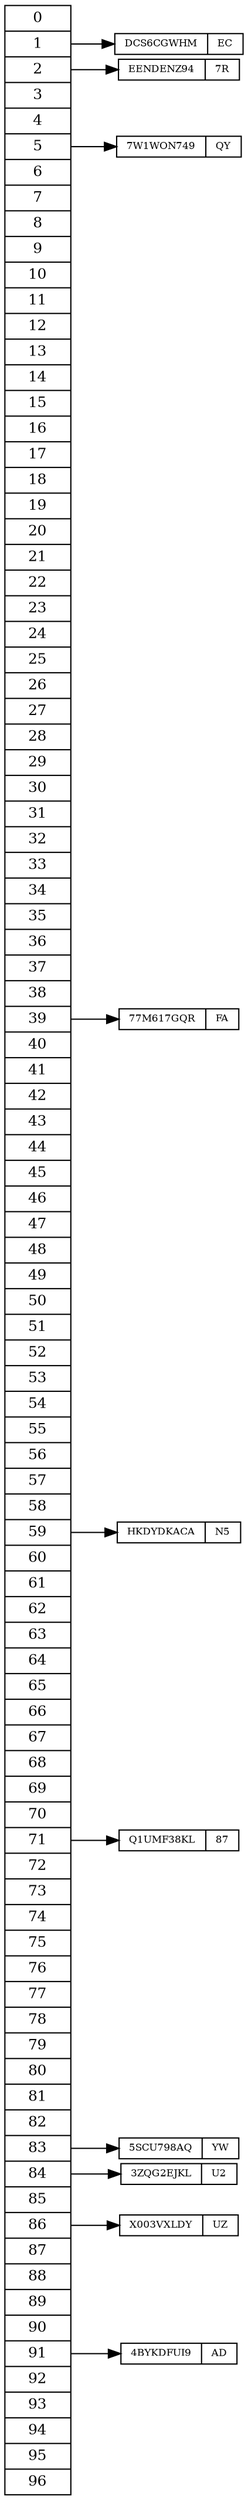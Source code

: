 digraph {
splines=true;
nodesep=.01;
rankdir=LR;
node[fontsize=8,shape=record,height=.1];
ht[fontsize=12,label="<f0>0|<f1>1|<f2>2|<f3>3|<f4>4|<f5>5|<f6>6|<f7>7|<f8>8|<f9>9|<f10>10|<f11>11|<f12>12|<f13>13|<f14>14|<f15>15|<f16>16|<f17>17|<f18>18|<f19>19|<f20>20|<f21>21|<f22>22|<f23>23|<f24>24|<f25>25|<f26>26|<f27>27|<f28>28|<f29>29|<f30>30|<f31>31|<f32>32|<f33>33|<f34>34|<f35>35|<f36>36|<f37>37|<f38>38|<f39>39|<f40>40|<f41>41|<f42>42|<f43>43|<f44>44|<f45>45|<f46>46|<f47>47|<f48>48|<f49>49|<f50>50|<f51>51|<f52>52|<f53>53|<f54>54|<f55>55|<f56>56|<f57>57|<f58>58|<f59>59|<f60>60|<f61>61|<f62>62|<f63>63|<f64>64|<f65>65|<f66>66|<f67>67|<f68>68|<f69>69|<f70>70|<f71>71|<f72>72|<f73>73|<f74>74|<f75>75|<f76>76|<f77>77|<f78>78|<f79>79|<f80>80|<f81>81|<f82>82|<f83>83|<f84>84|<f85>85|<f86>86|<f87>87|<f88>88|<f89>89|<f90>90|<f91>91|<f92>92|<f93>93|<f94>94|<f95>95|<f96>96"];
node1[label="{<l>DCS6CGWHM|EC}"];
node2[label="{<l>EENDENZ94|7R}"];
node3[label="{<l>7W1WON749|QY}"];
node4[label="{<l>77M617GQR|FA}"];
node5[label="{<l>HKDYDKACA|N5}"];
node6[label="{<l>Q1UMF38KL|87}"];
node7[label="{<l>5SCU798AQ|YW}"];
node8[label="{<l>3ZQG2EJKL|U2}"];
node9[label="{<l>X003VXLDY|UZ}"];
node10[label="{<l>4BYKDFUI9|AD}"];
ht:f1->node1:1;
ht:f2->node2:1;
ht:f5->node3:1;
ht:f39->node4:1;
ht:f59->node5:1;
ht:f71->node6:1;
ht:f83->node7:1;
ht:f84->node8:1;
ht:f86->node9:1;
ht:f91->node10:1;
}
